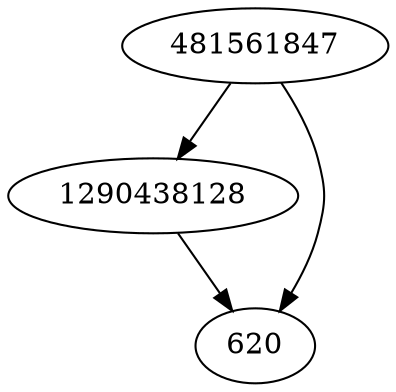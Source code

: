 strict digraph  {
1290438128;
620;
481561847;
1290438128 -> 620;
481561847 -> 1290438128;
481561847 -> 620;
}
